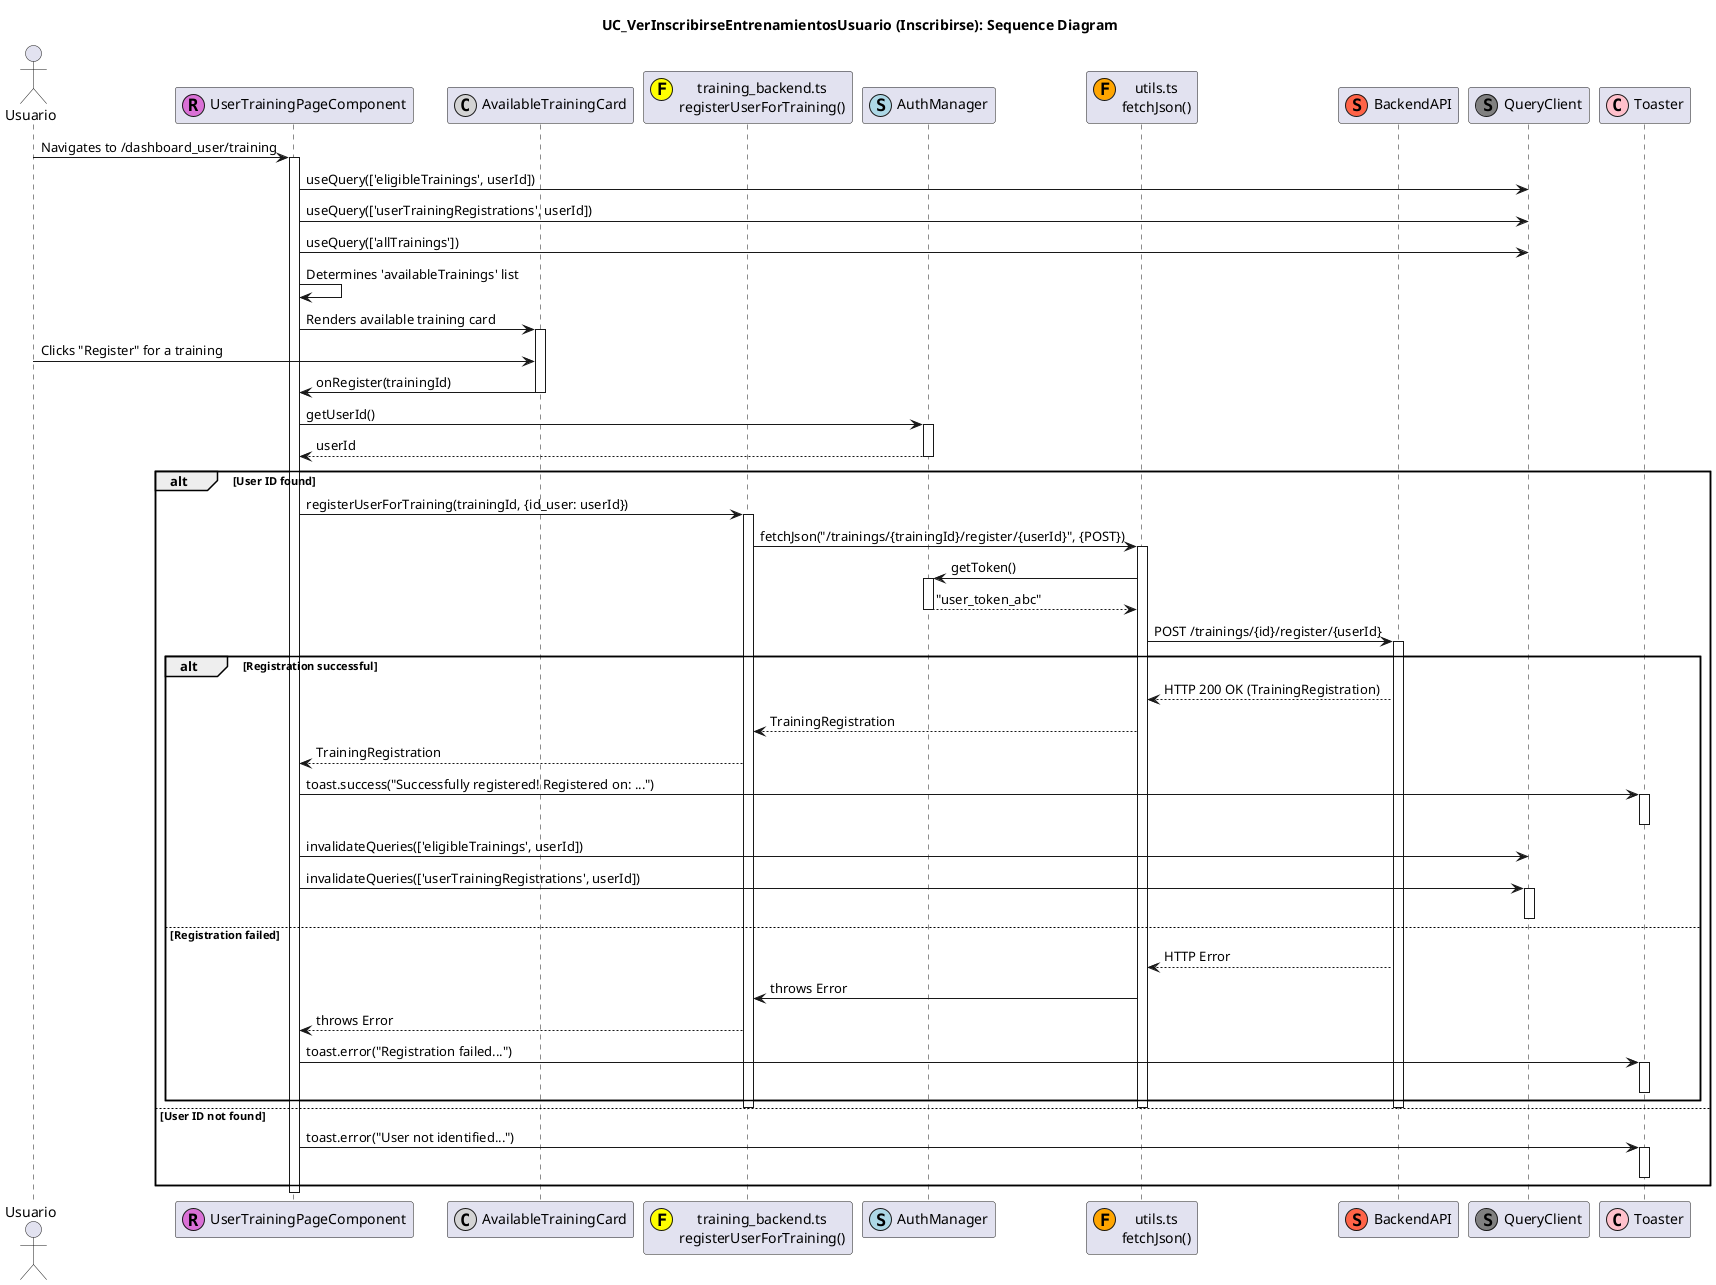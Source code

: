 @startuml
title UC_VerInscribirseEntrenamientosUsuario (Inscribirse): Sequence Diagram

actor "Usuario" as User
participant "UserTrainingPageComponent" as TrainingPage <<(R,orchid)>>
participant "AvailableTrainingCard" as AvailTrainingCard <<(C,lightgrey)>>
participant "training_backend.ts\nregisterUserForTraining()" as TrainingBackend <<(F,yellow)>>
participant "AuthManager" as AuthMgr <<(S,lightblue)>>
participant "utils.ts\nfetchJson()" as FetchUtil <<(F,orange)>>
participant "BackendAPI" as API <<(S,tomato)>>
participant "QueryClient" as QueryClient <<(S,grey)>>
participant "Toaster" as Toaster <<(C,pink)>>

User -> TrainingPage : Navigates to /dashboard_user/training
activate TrainingPage
TrainingPage -> QueryClient : useQuery(['eligibleTrainings', userId])
TrainingPage -> QueryClient : useQuery(['userTrainingRegistrations', userId])
TrainingPage -> QueryClient : useQuery(['allTrainings'])
' ... Initial data loading ... '
TrainingPage -> TrainingPage : Determines 'availableTrainings' list

TrainingPage -> AvailTrainingCard : Renders available training card
activate AvailTrainingCard

User -> AvailTrainingCard : Clicks "Register" for a training
AvailTrainingCard -> TrainingPage : onRegister(trainingId)
deactivate AvailTrainingCard

TrainingPage -> AuthMgr : getUserId()
activate AuthMgr
AuthMgr --> TrainingPage : userId
deactivate AuthMgr

alt User ID found
  TrainingPage -> TrainingBackend : registerUserForTraining(trainingId, {id_user: userId})
  activate TrainingBackend
  TrainingBackend -> FetchUtil : fetchJson("/trainings/{trainingId}/register/{userId}", {POST})
  activate FetchUtil
  FetchUtil -> AuthMgr : getToken()
  activate AuthMgr
  AuthMgr --> FetchUtil : "user_token_abc"
  deactivate AuthMgr
  FetchUtil -> API : POST /trainings/{id}/register/{userId}
  activate API
  alt Registration successful
    API --> FetchUtil : HTTP 200 OK (TrainingRegistration)
    FetchUtil --> TrainingBackend : TrainingRegistration
    TrainingBackend --> TrainingPage : TrainingRegistration

    TrainingPage -> Toaster : toast.success("Successfully registered! Registered on: ...")
    activate Toaster
    deactivate Toaster

    TrainingPage -> QueryClient : invalidateQueries(['eligibleTrainings', userId])
    TrainingPage -> QueryClient : invalidateQueries(['userTrainingRegistrations', userId])
    activate QueryClient
    deactivate QueryClient
  else Registration failed
    API --> FetchUtil : HTTP Error
    FetchUtil -> TrainingBackend : throws Error
    TrainingBackend --> TrainingPage : throws Error
    TrainingPage -> Toaster : toast.error("Registration failed...")
    activate Toaster
    deactivate Toaster
  end
  deactivate API
  deactivate FetchUtil
  deactivate TrainingBackend
else User ID not found
  TrainingPage -> Toaster : toast.error("User not identified...")
  activate Toaster
  deactivate Toaster
end
deactivate TrainingPage
@enduml